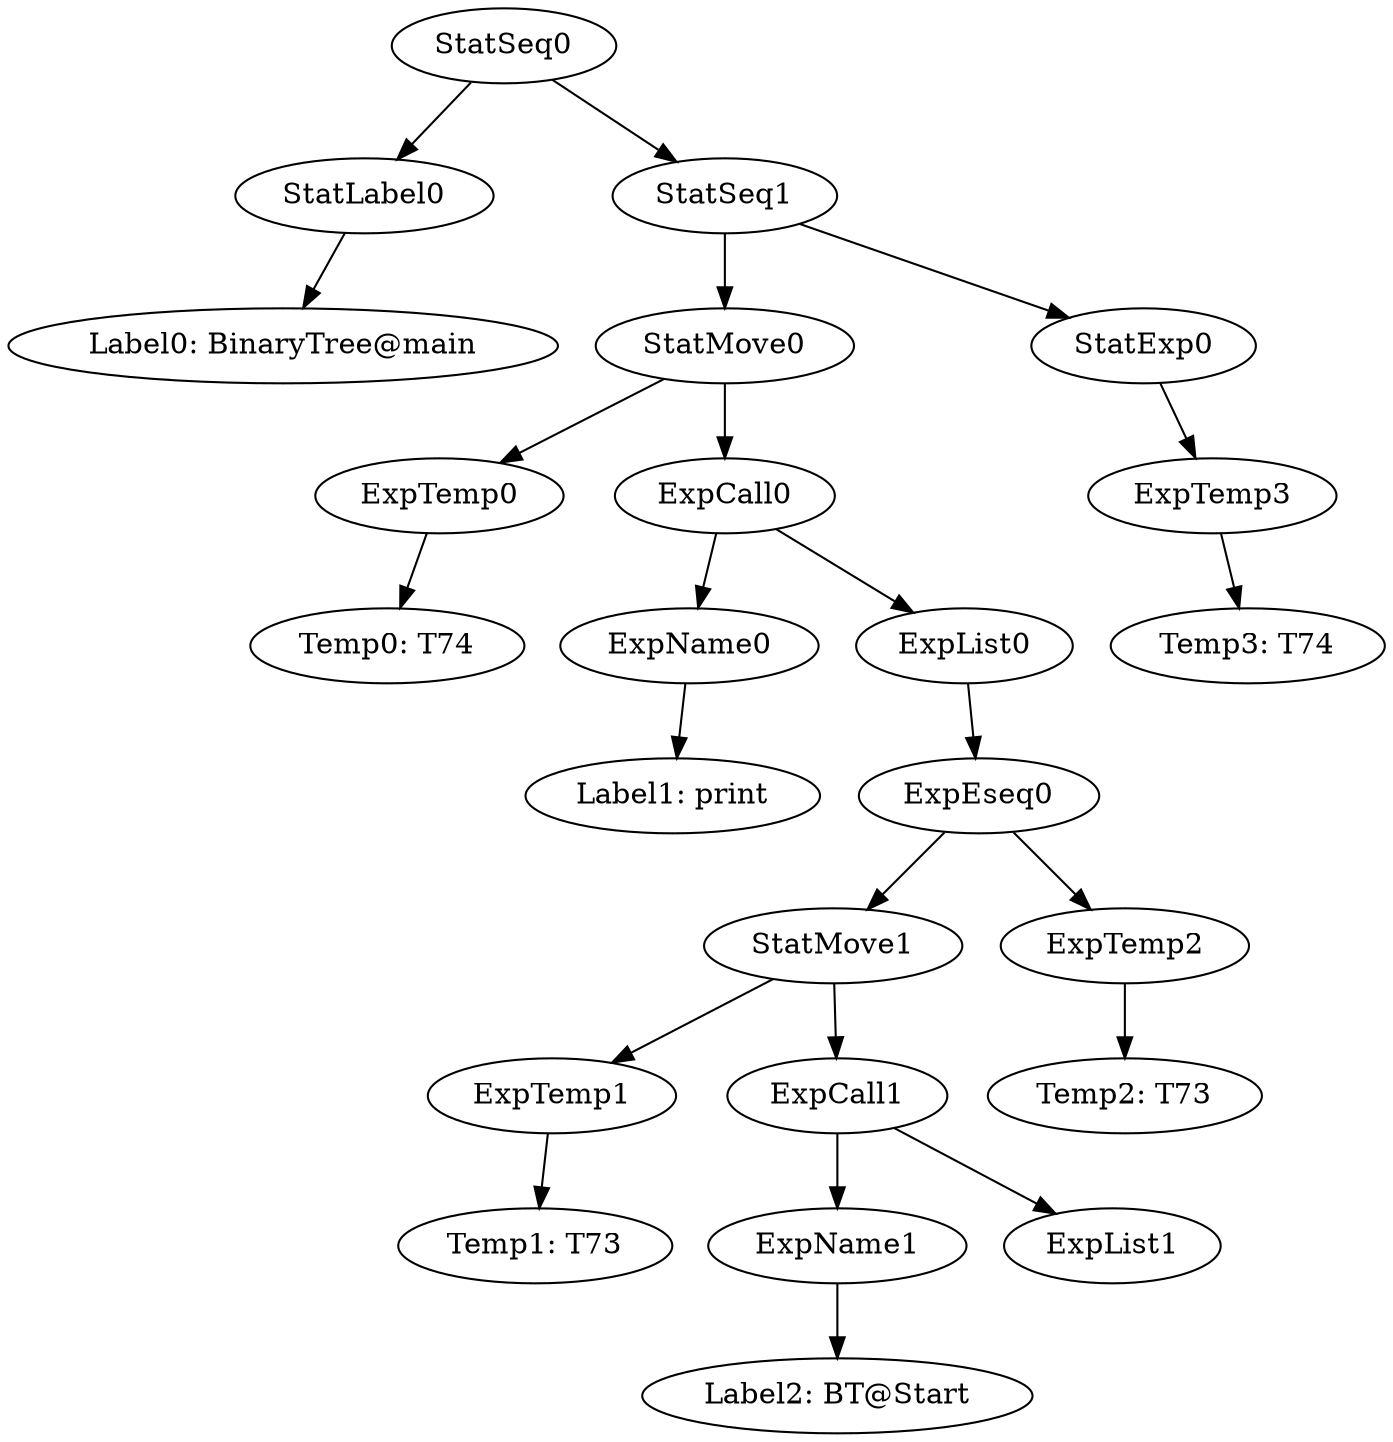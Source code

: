 digraph {
	ordering = out;
	ExpTemp2 -> "Temp2: T73";
	ExpEseq0 -> StatMove1;
	ExpEseq0 -> ExpTemp2;
	StatMove0 -> ExpTemp0;
	StatMove0 -> ExpCall0;
	ExpList0 -> ExpEseq0;
	ExpCall1 -> ExpName1;
	ExpCall1 -> ExpList1;
	StatExp0 -> ExpTemp3;
	ExpTemp0 -> "Temp0: T74";
	ExpTemp3 -> "Temp3: T74";
	StatSeq0 -> StatLabel0;
	StatSeq0 -> StatSeq1;
	StatLabel0 -> "Label0: BinaryTree@main";
	ExpName0 -> "Label1: print";
	StatSeq1 -> StatMove0;
	StatSeq1 -> StatExp0;
	ExpCall0 -> ExpName0;
	ExpCall0 -> ExpList0;
	ExpTemp1 -> "Temp1: T73";
	StatMove1 -> ExpTemp1;
	StatMove1 -> ExpCall1;
	ExpName1 -> "Label2: BT@Start";
}

